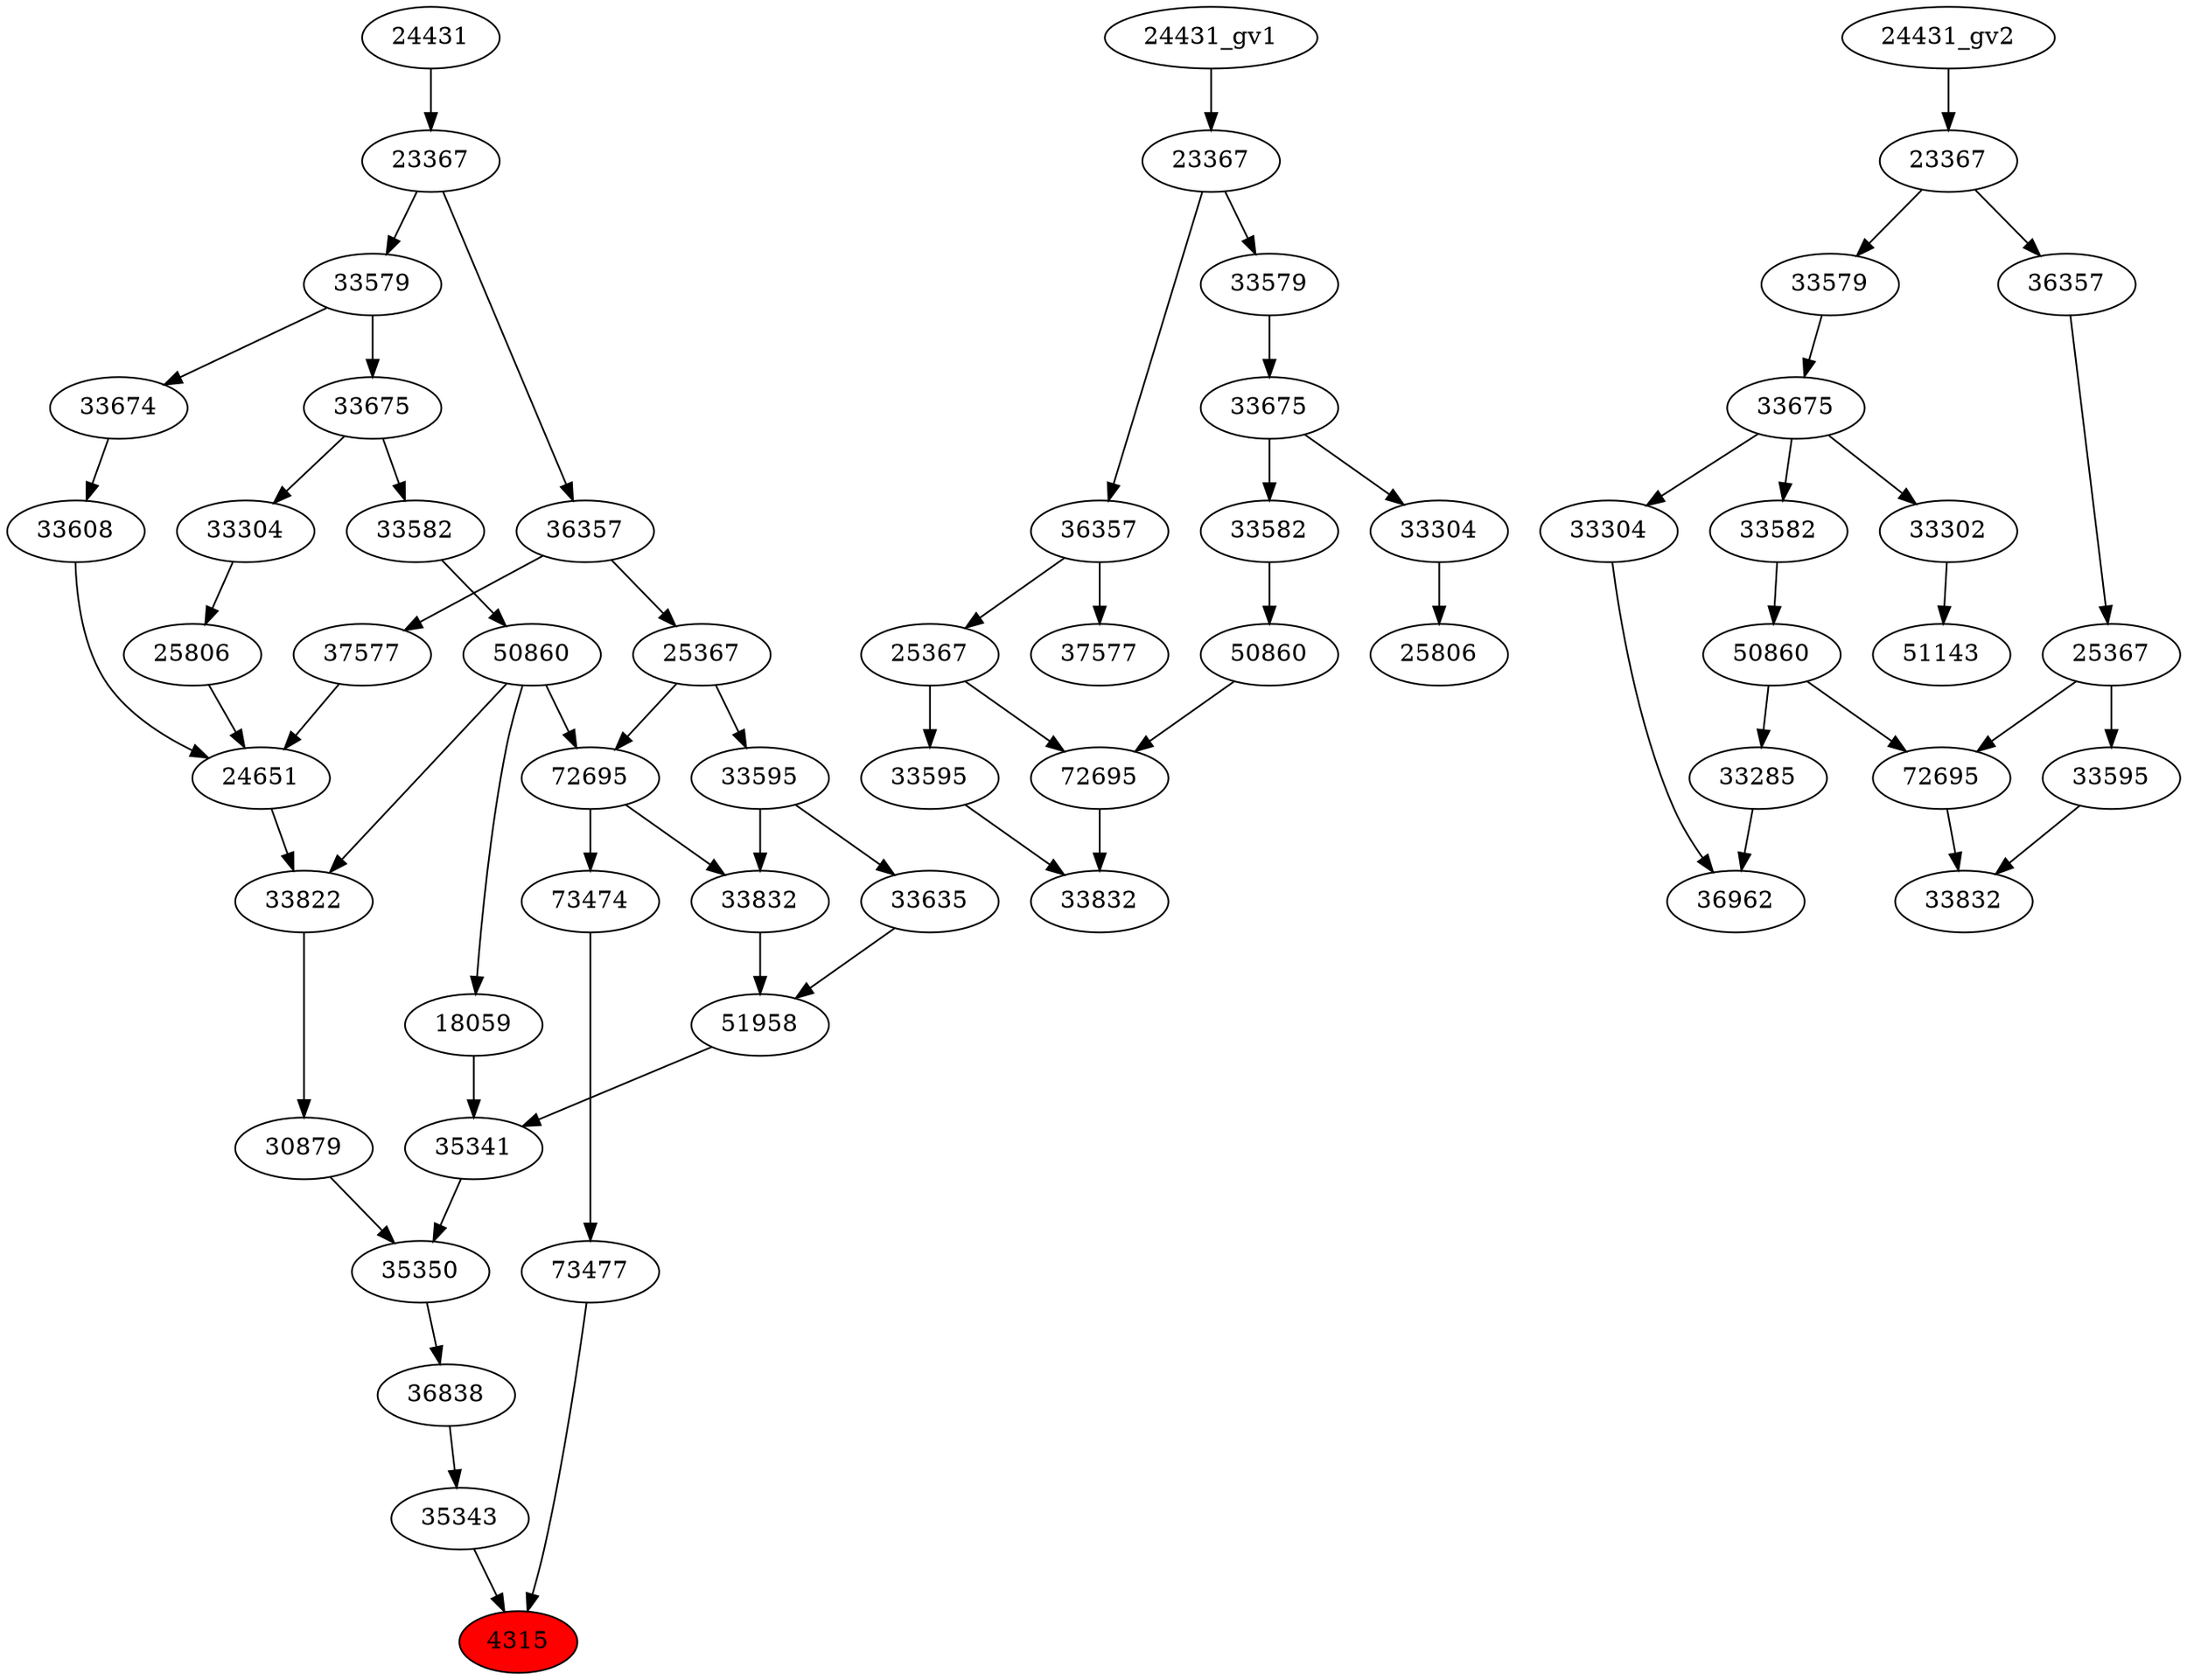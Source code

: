 strict digraph root {
	node [label="\N"];
	{
		node [fillcolor="",
			label="\N",
			style=""
		];
		4315		 [fillcolor=red,
			label=4315,
			style=filled];
		35343		 [label=35343];
		35343 -> 4315;
		73477		 [label=73477];
		73477 -> 4315;
		36838		 [label=36838];
		36838 -> 35343;
		73474		 [label=73474];
		73474 -> 73477;
		35350		 [label=35350];
		35350 -> 36838;
		72695		 [label=72695];
		72695 -> 73474;
		33832		 [label=33832];
		72695 -> 33832;
		30879		 [label=30879];
		30879 -> 35350;
		35341		 [label=35341];
		35341 -> 35350;
		50860		 [label=50860];
		50860 -> 72695;
		33822		 [label=33822];
		50860 -> 33822;
		18059		 [label=18059];
		50860 -> 18059;
		25367		 [label=25367];
		25367 -> 72695;
		33595		 [label=33595];
		25367 -> 33595;
		33822 -> 30879;
		51958		 [label=51958];
		51958 -> 35341;
		18059 -> 35341;
		33582		 [label=33582];
		33582 -> 50860;
		36357		 [label=36357];
		36357 -> 25367;
		37577		 [label=37577];
		36357 -> 37577;
		24651		 [label=24651];
		24651 -> 33822;
		33832 -> 51958;
		33635		 [label=33635];
		33635 -> 51958;
		33675		 [label=33675];
		33675 -> 33582;
		33304		 [label=33304];
		33675 -> 33304;
		23367		 [label=23367];
		23367 -> 36357;
		33579		 [label=33579];
		23367 -> 33579;
		25806		 [label=25806];
		25806 -> 24651;
		33608		 [label=33608];
		33608 -> 24651;
		37577 -> 24651;
		33595 -> 33832;
		33595 -> 33635;
		33579 -> 33675;
		33674		 [label=33674];
		33579 -> 33674;
		24431		 [label=24431];
		24431 -> 23367;
		33304 -> 25806;
		33674 -> 33608;
	}
	{
		node [label="\N"];
		"72695_gv1"		 [label=72695];
		"33832_gv1"		 [label=33832];
		"72695_gv1" -> "33832_gv1";
		"50860_gv1"		 [label=50860];
		"50860_gv1" -> "72695_gv1";
		"25367_gv1"		 [label=25367];
		"25367_gv1" -> "72695_gv1";
		"33595_gv1"		 [label=33595];
		"25367_gv1" -> "33595_gv1";
		"33582_gv1"		 [label=33582];
		"33582_gv1" -> "50860_gv1";
		"36357_gv1"		 [label=36357];
		"36357_gv1" -> "25367_gv1";
		"37577_gv1"		 [label=37577];
		"36357_gv1" -> "37577_gv1";
		"33675_gv1"		 [label=33675];
		"33675_gv1" -> "33582_gv1";
		"33304_gv1"		 [label=33304];
		"33675_gv1" -> "33304_gv1";
		"23367_gv1"		 [label=23367];
		"23367_gv1" -> "36357_gv1";
		"33579_gv1"		 [label=33579];
		"23367_gv1" -> "33579_gv1";
		"33595_gv1" -> "33832_gv1";
		"33579_gv1" -> "33675_gv1";
		"24431_gv1" -> "23367_gv1";
		"25806_gv1"		 [label=25806];
		"33304_gv1" -> "25806_gv1";
	}
	{
		node [label="\N"];
		36962		 [label=36962];
		33285		 [label=33285];
		33285 -> 36962;
		"33304_gv2"		 [label=33304];
		"33304_gv2" -> 36962;
		"50860_gv2"		 [label=50860];
		"50860_gv2" -> 33285;
		"72695_gv2"		 [label=72695];
		"50860_gv2" -> "72695_gv2";
		"33675_gv2"		 [label=33675];
		"33675_gv2" -> "33304_gv2";
		"33582_gv2"		 [label=33582];
		"33675_gv2" -> "33582_gv2";
		33302		 [label=33302];
		"33675_gv2" -> 33302;
		"33582_gv2" -> "50860_gv2";
		"33579_gv2"		 [label=33579];
		"33579_gv2" -> "33675_gv2";
		"33832_gv2"		 [label=33832];
		"72695_gv2" -> "33832_gv2";
		"33595_gv2"		 [label=33595];
		"33595_gv2" -> "33832_gv2";
		"23367_gv2"		 [label=23367];
		"23367_gv2" -> "33579_gv2";
		"36357_gv2"		 [label=36357];
		"23367_gv2" -> "36357_gv2";
		"25367_gv2"		 [label=25367];
		"25367_gv2" -> "72695_gv2";
		"25367_gv2" -> "33595_gv2";
		51143		 [label=51143];
		33302 -> 51143;
		"24431_gv2" -> "23367_gv2";
		"36357_gv2" -> "25367_gv2";
	}
}
